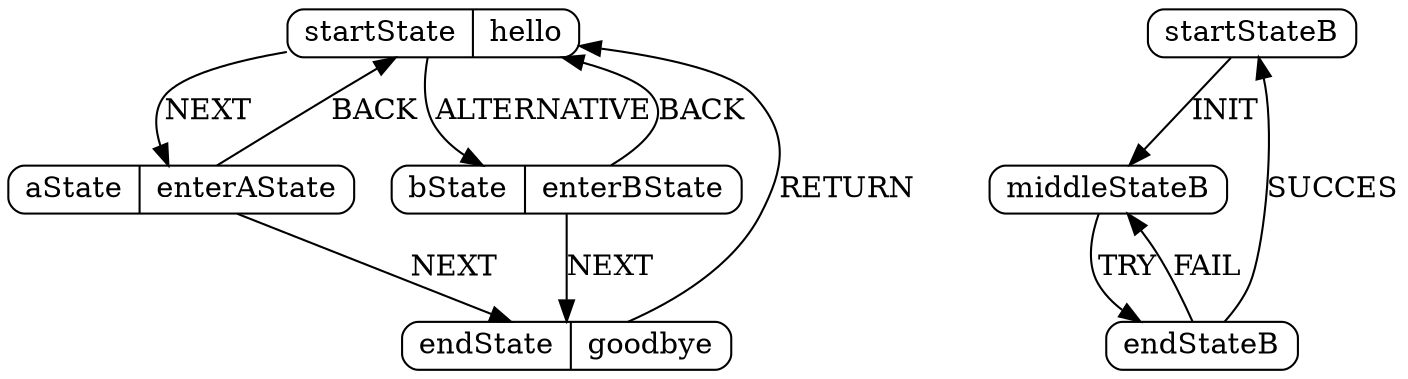 digraph{
  node [shape = Mrecord,height=.1];
startState->aState[label=NEXT];
aState->startState[label=BACK];
startState->bState[label=ALTERNATIVE];
bState->startState[label=BACK];
aState->endState[label=NEXT];
bState->endState[label=NEXT];
endState->startState[label=RETURN];
startState[label="startState|hello"];
endState[label="endState|goodbye"];
aState[label="aState|enterAState"];
bState[label="bState|enterBState"];
startStateB->middleStateB[label=INIT];
middleStateB->endStateB[label=TRY];
endStateB->middleStateB[label=FAIL];
endStateB->startStateB[label=SUCCES];
}
